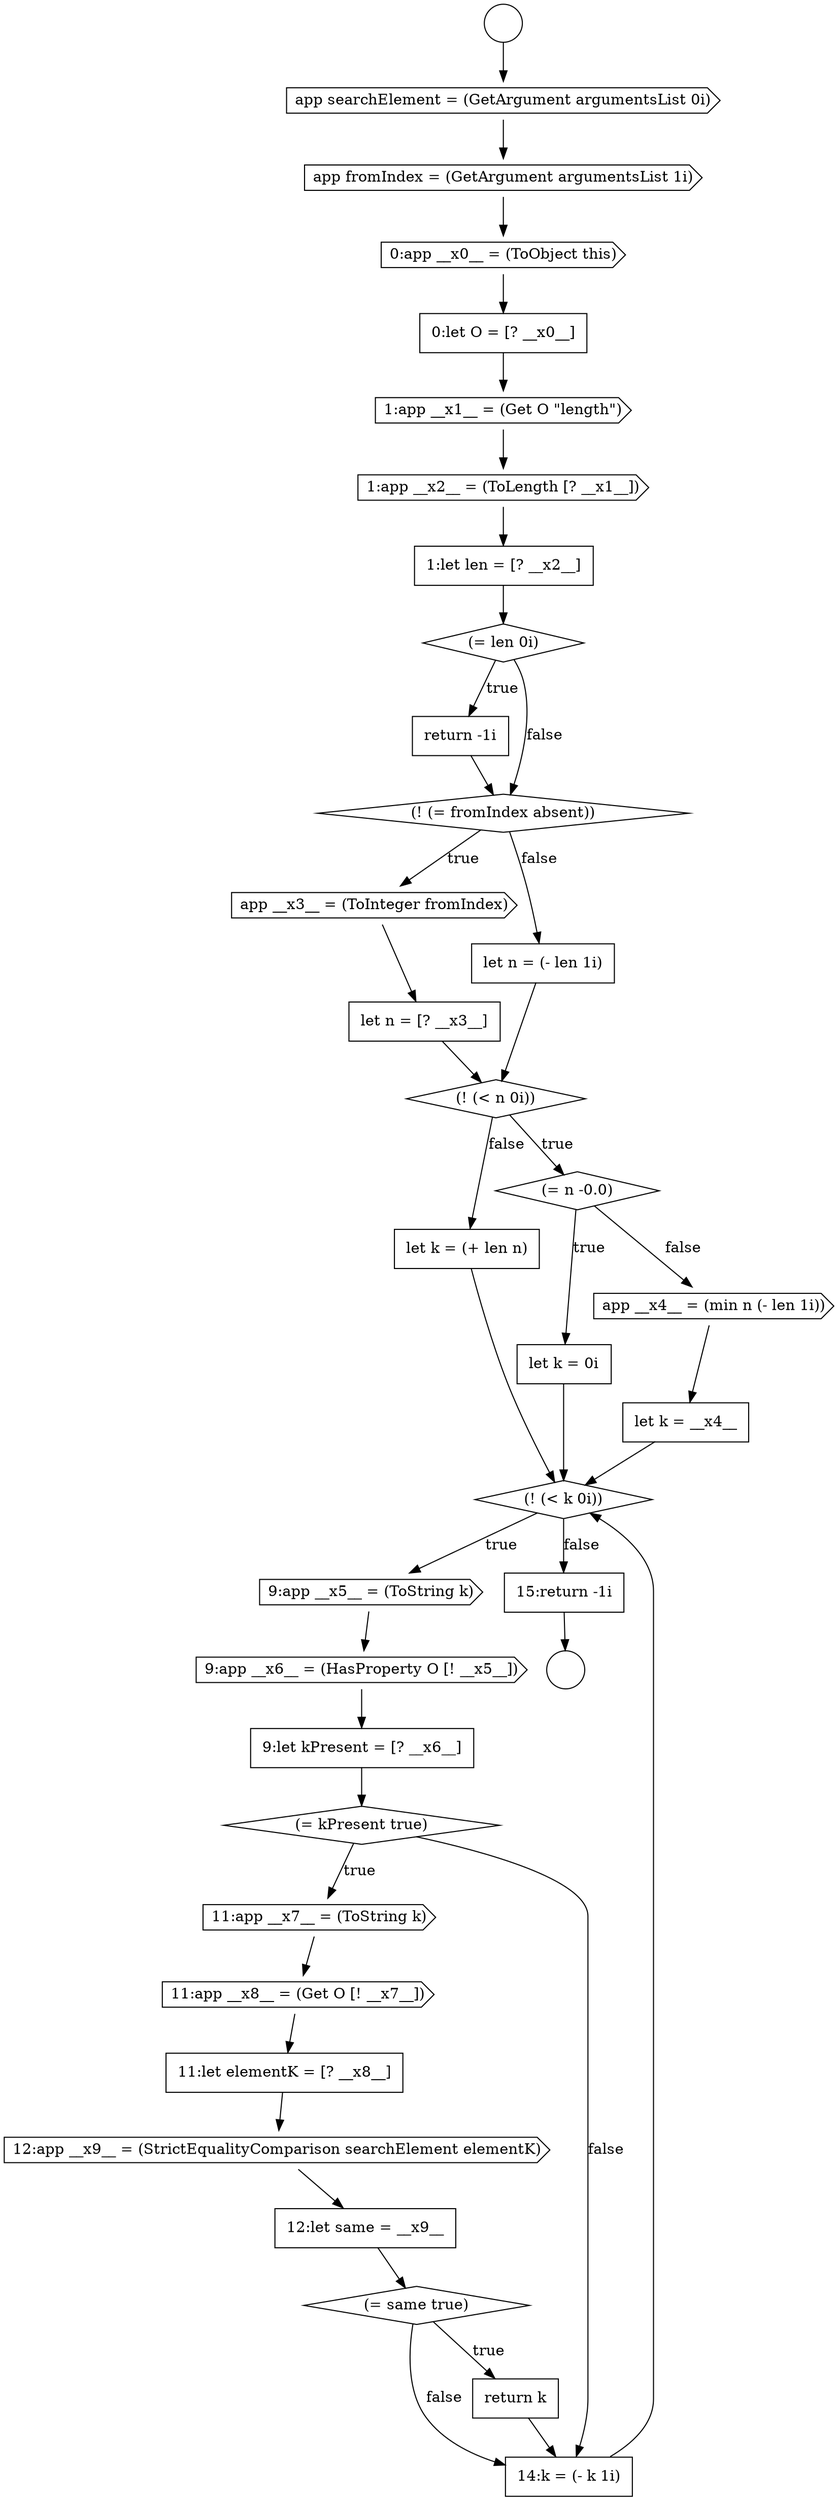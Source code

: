 digraph {
  node13650 [shape=circle label=" " color="black" fillcolor="white" style=filled]
  node13672 [shape=cds, label=<<font color="black">9:app __x5__ = (ToString k)</font>> color="black" fillcolor="white" style=filled]
  node13671 [shape=diamond, label=<<font color="black">(! (&lt; k 0i))</font>> color="black" fillcolor="white" style=filled]
  node13676 [shape=cds, label=<<font color="black">11:app __x7__ = (ToString k)</font>> color="black" fillcolor="white" style=filled]
  node13680 [shape=none, margin=0, label=<<font color="black">
    <table border="0" cellborder="1" cellspacing="0" cellpadding="10">
      <tr><td align="left">12:let same = __x9__</td></tr>
    </table>
  </font>> color="black" fillcolor="white" style=filled]
  node13667 [shape=none, margin=0, label=<<font color="black">
    <table border="0" cellborder="1" cellspacing="0" cellpadding="10">
      <tr><td align="left">let k = 0i</td></tr>
    </table>
  </font>> color="black" fillcolor="white" style=filled]
  node13673 [shape=cds, label=<<font color="black">9:app __x6__ = (HasProperty O [! __x5__])</font>> color="black" fillcolor="white" style=filled]
  node13670 [shape=none, margin=0, label=<<font color="black">
    <table border="0" cellborder="1" cellspacing="0" cellpadding="10">
      <tr><td align="left">let k = (+ len n)</td></tr>
    </table>
  </font>> color="black" fillcolor="white" style=filled]
  node13653 [shape=cds, label=<<font color="black">app fromIndex = (GetArgument argumentsList 1i)</font>> color="black" fillcolor="white" style=filled]
  node13666 [shape=diamond, label=<<font color="black">(= n -0.0)</font>> color="black" fillcolor="white" style=filled]
  node13662 [shape=cds, label=<<font color="black">app __x3__ = (ToInteger fromIndex)</font>> color="black" fillcolor="white" style=filled]
  node13677 [shape=cds, label=<<font color="black">11:app __x8__ = (Get O [! __x7__])</font>> color="black" fillcolor="white" style=filled]
  node13674 [shape=none, margin=0, label=<<font color="black">
    <table border="0" cellborder="1" cellspacing="0" cellpadding="10">
      <tr><td align="left">9:let kPresent = [? __x6__]</td></tr>
    </table>
  </font>> color="black" fillcolor="white" style=filled]
  node13678 [shape=none, margin=0, label=<<font color="black">
    <table border="0" cellborder="1" cellspacing="0" cellpadding="10">
      <tr><td align="left">11:let elementK = [? __x8__]</td></tr>
    </table>
  </font>> color="black" fillcolor="white" style=filled]
  node13684 [shape=none, margin=0, label=<<font color="black">
    <table border="0" cellborder="1" cellspacing="0" cellpadding="10">
      <tr><td align="left">15:return -1i</td></tr>
    </table>
  </font>> color="black" fillcolor="white" style=filled]
  node13660 [shape=none, margin=0, label=<<font color="black">
    <table border="0" cellborder="1" cellspacing="0" cellpadding="10">
      <tr><td align="left">return -1i</td></tr>
    </table>
  </font>> color="black" fillcolor="white" style=filled]
  node13675 [shape=diamond, label=<<font color="black">(= kPresent true)</font>> color="black" fillcolor="white" style=filled]
  node13655 [shape=none, margin=0, label=<<font color="black">
    <table border="0" cellborder="1" cellspacing="0" cellpadding="10">
      <tr><td align="left">0:let O = [? __x0__]</td></tr>
    </table>
  </font>> color="black" fillcolor="white" style=filled]
  node13679 [shape=cds, label=<<font color="black">12:app __x9__ = (StrictEqualityComparison searchElement elementK)</font>> color="black" fillcolor="white" style=filled]
  node13651 [shape=circle label=" " color="black" fillcolor="white" style=filled]
  node13664 [shape=none, margin=0, label=<<font color="black">
    <table border="0" cellborder="1" cellspacing="0" cellpadding="10">
      <tr><td align="left">let n = (- len 1i)</td></tr>
    </table>
  </font>> color="black" fillcolor="white" style=filled]
  node13658 [shape=none, margin=0, label=<<font color="black">
    <table border="0" cellborder="1" cellspacing="0" cellpadding="10">
      <tr><td align="left">1:let len = [? __x2__]</td></tr>
    </table>
  </font>> color="black" fillcolor="white" style=filled]
  node13668 [shape=cds, label=<<font color="black">app __x4__ = (min n (- len 1i))</font>> color="black" fillcolor="white" style=filled]
  node13683 [shape=none, margin=0, label=<<font color="black">
    <table border="0" cellborder="1" cellspacing="0" cellpadding="10">
      <tr><td align="left">14:k = (- k 1i)</td></tr>
    </table>
  </font>> color="black" fillcolor="white" style=filled]
  node13654 [shape=cds, label=<<font color="black">0:app __x0__ = (ToObject this)</font>> color="black" fillcolor="white" style=filled]
  node13681 [shape=diamond, label=<<font color="black">(= same true)</font>> color="black" fillcolor="white" style=filled]
  node13682 [shape=none, margin=0, label=<<font color="black">
    <table border="0" cellborder="1" cellspacing="0" cellpadding="10">
      <tr><td align="left">return k</td></tr>
    </table>
  </font>> color="black" fillcolor="white" style=filled]
  node13661 [shape=diamond, label=<<font color="black">(! (= fromIndex absent))</font>> color="black" fillcolor="white" style=filled]
  node13656 [shape=cds, label=<<font color="black">1:app __x1__ = (Get O &quot;length&quot;)</font>> color="black" fillcolor="white" style=filled]
  node13659 [shape=diamond, label=<<font color="black">(= len 0i)</font>> color="black" fillcolor="white" style=filled]
  node13669 [shape=none, margin=0, label=<<font color="black">
    <table border="0" cellborder="1" cellspacing="0" cellpadding="10">
      <tr><td align="left">let k = __x4__</td></tr>
    </table>
  </font>> color="black" fillcolor="white" style=filled]
  node13652 [shape=cds, label=<<font color="black">app searchElement = (GetArgument argumentsList 0i)</font>> color="black" fillcolor="white" style=filled]
  node13665 [shape=diamond, label=<<font color="black">(! (&lt; n 0i))</font>> color="black" fillcolor="white" style=filled]
  node13663 [shape=none, margin=0, label=<<font color="black">
    <table border="0" cellborder="1" cellspacing="0" cellpadding="10">
      <tr><td align="left">let n = [? __x3__]</td></tr>
    </table>
  </font>> color="black" fillcolor="white" style=filled]
  node13657 [shape=cds, label=<<font color="black">1:app __x2__ = (ToLength [? __x1__])</font>> color="black" fillcolor="white" style=filled]
  node13670 -> node13671 [ color="black"]
  node13666 -> node13667 [label=<<font color="black">true</font>> color="black"]
  node13666 -> node13668 [label=<<font color="black">false</font>> color="black"]
  node13680 -> node13681 [ color="black"]
  node13656 -> node13657 [ color="black"]
  node13658 -> node13659 [ color="black"]
  node13676 -> node13677 [ color="black"]
  node13653 -> node13654 [ color="black"]
  node13668 -> node13669 [ color="black"]
  node13657 -> node13658 [ color="black"]
  node13650 -> node13652 [ color="black"]
  node13652 -> node13653 [ color="black"]
  node13672 -> node13673 [ color="black"]
  node13677 -> node13678 [ color="black"]
  node13679 -> node13680 [ color="black"]
  node13667 -> node13671 [ color="black"]
  node13675 -> node13676 [label=<<font color="black">true</font>> color="black"]
  node13675 -> node13683 [label=<<font color="black">false</font>> color="black"]
  node13673 -> node13674 [ color="black"]
  node13659 -> node13660 [label=<<font color="black">true</font>> color="black"]
  node13659 -> node13661 [label=<<font color="black">false</font>> color="black"]
  node13663 -> node13665 [ color="black"]
  node13681 -> node13682 [label=<<font color="black">true</font>> color="black"]
  node13681 -> node13683 [label=<<font color="black">false</font>> color="black"]
  node13660 -> node13661 [ color="black"]
  node13664 -> node13665 [ color="black"]
  node13665 -> node13666 [label=<<font color="black">true</font>> color="black"]
  node13665 -> node13670 [label=<<font color="black">false</font>> color="black"]
  node13684 -> node13651 [ color="black"]
  node13678 -> node13679 [ color="black"]
  node13669 -> node13671 [ color="black"]
  node13671 -> node13672 [label=<<font color="black">true</font>> color="black"]
  node13671 -> node13684 [label=<<font color="black">false</font>> color="black"]
  node13674 -> node13675 [ color="black"]
  node13682 -> node13683 [ color="black"]
  node13683 -> node13671 [ color="black"]
  node13655 -> node13656 [ color="black"]
  node13661 -> node13662 [label=<<font color="black">true</font>> color="black"]
  node13661 -> node13664 [label=<<font color="black">false</font>> color="black"]
  node13662 -> node13663 [ color="black"]
  node13654 -> node13655 [ color="black"]
}
